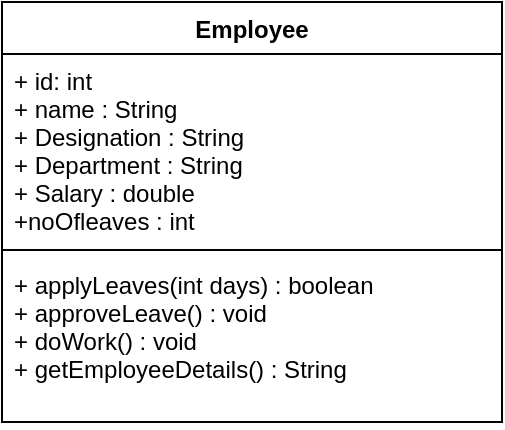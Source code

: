 <mxfile version="15.5.0" type="device"><diagram id="eSf5R4gQOg3n2ehqFAUj" name="Page-1"><mxGraphModel dx="1038" dy="579" grid="1" gridSize="10" guides="1" tooltips="1" connect="1" arrows="1" fold="1" page="1" pageScale="1" pageWidth="850" pageHeight="1100" math="0" shadow="0"><root><mxCell id="0"/><mxCell id="1" parent="0"/><mxCell id="tbOzvfkpZnN1n-Fa3igC-1" value="Employee" style="swimlane;fontStyle=1;align=center;verticalAlign=top;childLayout=stackLayout;horizontal=1;startSize=26;horizontalStack=0;resizeParent=1;resizeParentMax=0;resizeLast=0;collapsible=1;marginBottom=0;" vertex="1" parent="1"><mxGeometry x="120" y="130" width="250" height="210" as="geometry"/></mxCell><mxCell id="tbOzvfkpZnN1n-Fa3igC-2" value="+ id: int&#10;+ name : String&#10;+ Designation : String&#10;+ Department : String&#10;+ Salary : double&#10;+noOfleaves : int" style="text;strokeColor=none;fillColor=none;align=left;verticalAlign=top;spacingLeft=4;spacingRight=4;overflow=hidden;rotatable=0;points=[[0,0.5],[1,0.5]];portConstraint=eastwest;" vertex="1" parent="tbOzvfkpZnN1n-Fa3igC-1"><mxGeometry y="26" width="250" height="94" as="geometry"/></mxCell><mxCell id="tbOzvfkpZnN1n-Fa3igC-3" value="" style="line;strokeWidth=1;fillColor=none;align=left;verticalAlign=middle;spacingTop=-1;spacingLeft=3;spacingRight=3;rotatable=0;labelPosition=right;points=[];portConstraint=eastwest;" vertex="1" parent="tbOzvfkpZnN1n-Fa3igC-1"><mxGeometry y="120" width="250" height="8" as="geometry"/></mxCell><mxCell id="tbOzvfkpZnN1n-Fa3igC-4" value="+ applyLeaves(int days) : boolean&#10;+ approveLeave() : void&#10;+ doWork() : void&#10;+ getEmployeeDetails() : String " style="text;strokeColor=none;fillColor=none;align=left;verticalAlign=top;spacingLeft=4;spacingRight=4;overflow=hidden;rotatable=0;points=[[0,0.5],[1,0.5]];portConstraint=eastwest;" vertex="1" parent="tbOzvfkpZnN1n-Fa3igC-1"><mxGeometry y="128" width="250" height="82" as="geometry"/></mxCell></root></mxGraphModel></diagram></mxfile>
